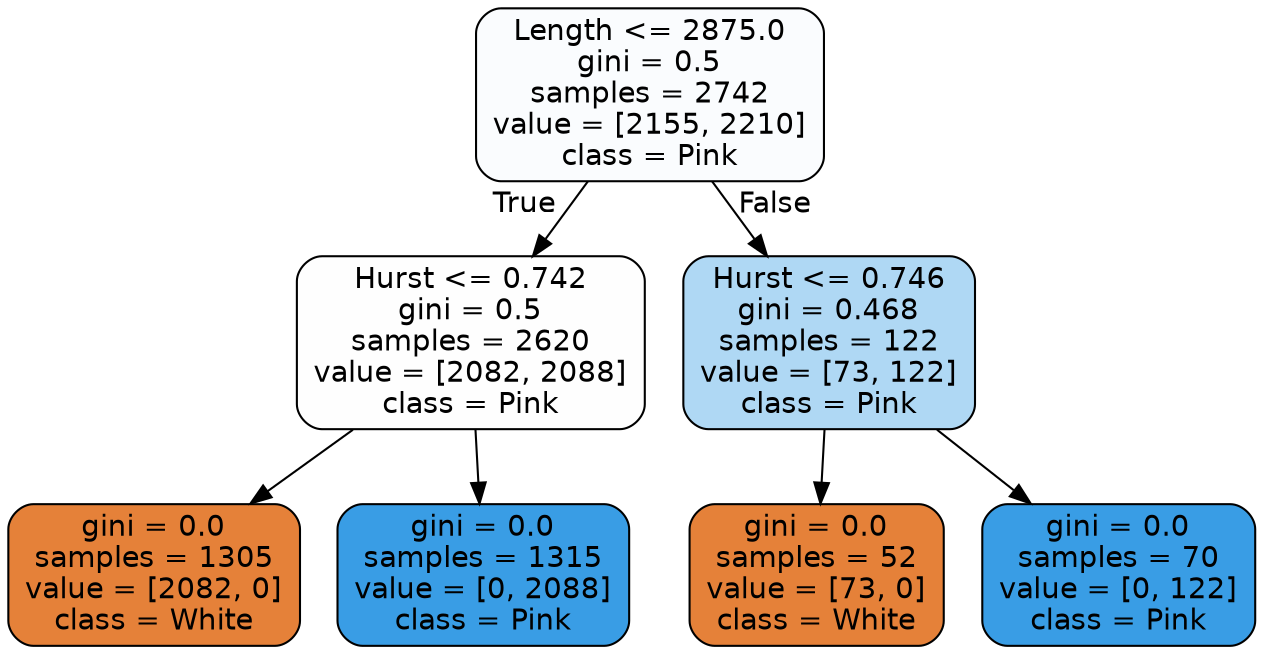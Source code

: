 digraph Tree {
node [shape=box, style="filled, rounded", color="black", fontname=helvetica] ;
edge [fontname=helvetica] ;
0 [label="Length <= 2875.0\ngini = 0.5\nsamples = 2742\nvalue = [2155, 2210]\nclass = Pink", fillcolor="#399de506"] ;
1 [label="Hurst <= 0.742\ngini = 0.5\nsamples = 2620\nvalue = [2082, 2088]\nclass = Pink", fillcolor="#399de501"] ;
0 -> 1 [labeldistance=2.5, labelangle=45, headlabel="True"] ;
2 [label="gini = 0.0\nsamples = 1305\nvalue = [2082, 0]\nclass = White", fillcolor="#e58139ff"] ;
1 -> 2 ;
3 [label="gini = 0.0\nsamples = 1315\nvalue = [0, 2088]\nclass = Pink", fillcolor="#399de5ff"] ;
1 -> 3 ;
4 [label="Hurst <= 0.746\ngini = 0.468\nsamples = 122\nvalue = [73, 122]\nclass = Pink", fillcolor="#399de566"] ;
0 -> 4 [labeldistance=2.5, labelangle=-45, headlabel="False"] ;
5 [label="gini = 0.0\nsamples = 52\nvalue = [73, 0]\nclass = White", fillcolor="#e58139ff"] ;
4 -> 5 ;
6 [label="gini = 0.0\nsamples = 70\nvalue = [0, 122]\nclass = Pink", fillcolor="#399de5ff"] ;
4 -> 6 ;
}
